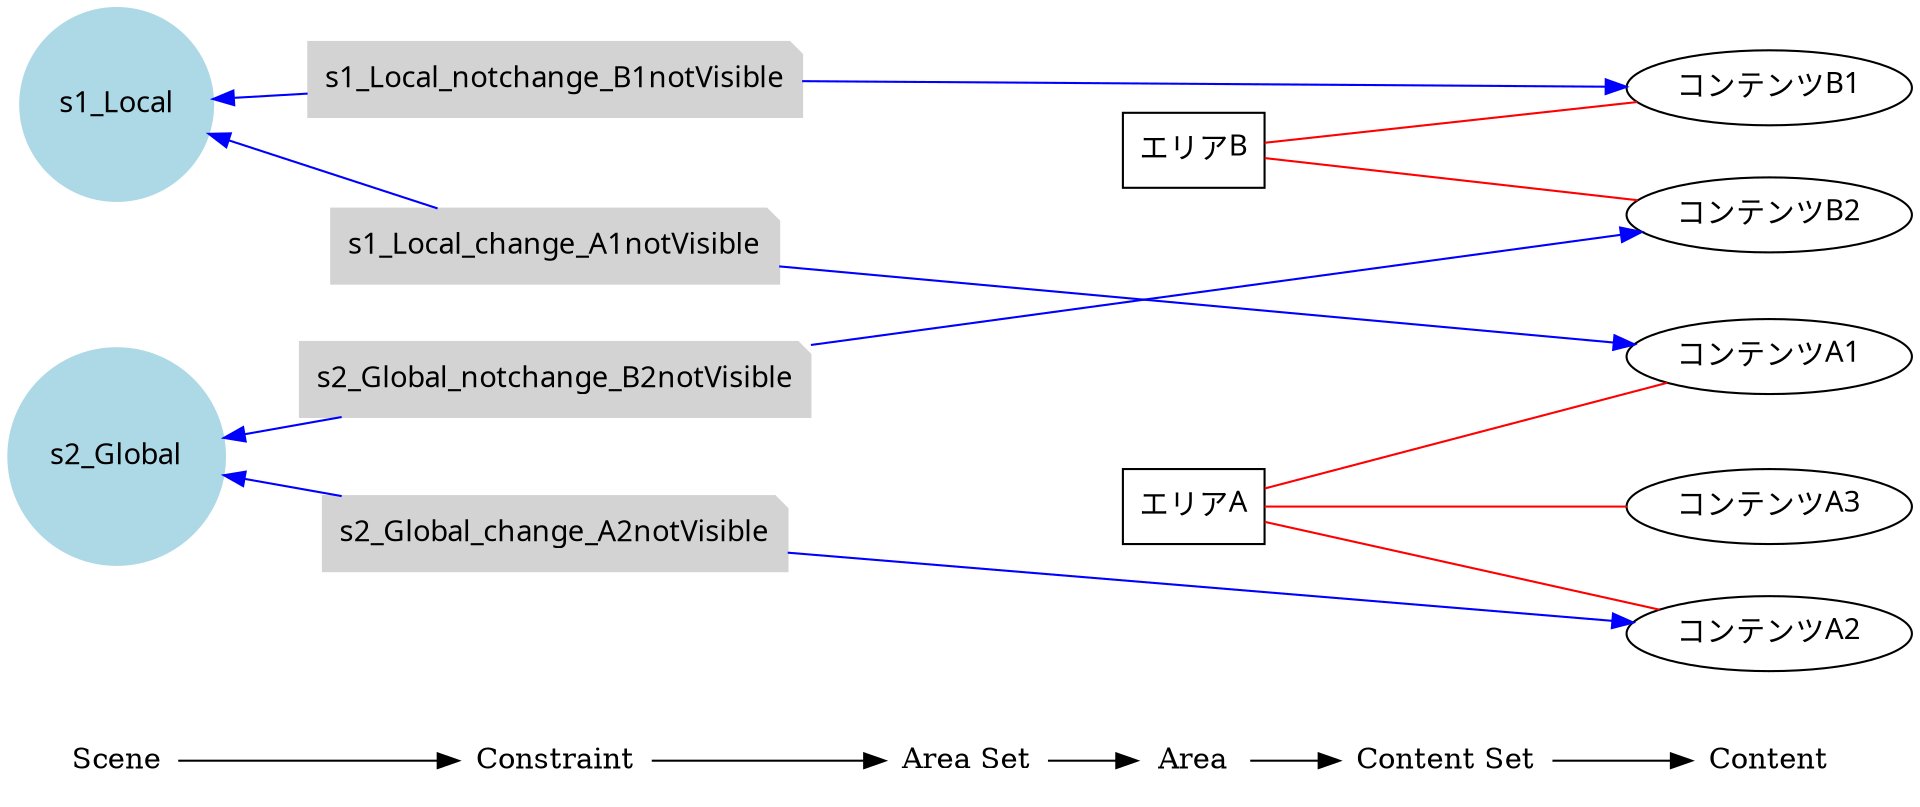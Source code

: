 digraph rule_objects_graph {
	rankdir = LR;
	charset="utf-8";
	clusterrank = global;
	
	node [shape = plaintext];
	Scene -> Constraint -> "Area Set" -> Area -> "Content Set" -> Content; 
	{ rank = same;
		node [shape = box];
		{
			Area;
			e1 [label="エリアA", fontname="Meiryo UI"];
			e2 [label="エリアB", fontname="Meiryo UI"];

		}
	}
	
	{ rank = same;
		node [shape = ellipse];
		{
			Content;
			e3 [label="コンテンツA1", fontname="Meiryo UI"];
			e4 [label="コンテンツA2", fontname="Meiryo UI"];
			e5 [label="コンテンツA3", fontname="Meiryo UI"];
			e6 [label="コンテンツB1", fontname="Meiryo UI"];
			e7 [label="コンテンツB2", fontname="Meiryo UI"];


		}
	}
	
	{
		subgraph subareaset {
			"Area Set";
			node [shape = box, style = filled, color = lightpink];


		}
	}


	
	{
		subgraph subcontentset {
			"Content Set";
			node [shape = ellipse, style = filled, color = palegreen];


		}
	}



	e1 -> e3 [dir=none, color=red];
	e1 -> e4 [dir=none, color=red];
	e1 -> e5 [dir=none, color=red];
	e2 -> e6 [dir=none, color=red];
	e2 -> e7 [dir=none, color=red];
	

	

	

	

	subgraph scene { rank = same;
		node [shape = circle, style = filled, color = lightblue];
		{
			"Scene";
			e8 [label="s1_Local", fontname="Meiryo UI"];
			e9 [label="s2_Global", fontname="Meiryo UI"];

		}
	}

	{ rank = same;
		node [shape = note, style = filled, color = lightgrey];
		{
			"Constraint";
			e10 [label="s1_Local_change_A1notVisible", fontname="Meiryo UI"];
			e11 [label="s1_Local_notchange_B1notVisible", fontname="Meiryo UI"];
			e12 [label="s2_Global_change_A2notVisible", fontname="Meiryo UI"];
			e13 [label="s2_Global_notchange_B2notVisible", fontname="Meiryo UI"];
		}
	}
	
	{ rank = same;
		node [shape = note, style = filled, color = lavenderblush2];
		{
			"Constraint";
		}
	}

	{ rank = same;
		node [shape = note, style = filled, color = lightpink2];
		{
			"Constraint";
		}
	}

	e10 -> e8 [color=blue];
	e10 -> e3 [color=blue];
	e11 -> e8 [color=blue];
	e11 -> e6 [color=blue];
	e12 -> e9 [color=blue];
	e12 -> e4 [color=blue];
	e13 -> e9 [color=blue];
	e13 -> e7 [color=blue];
	

	

	
}

